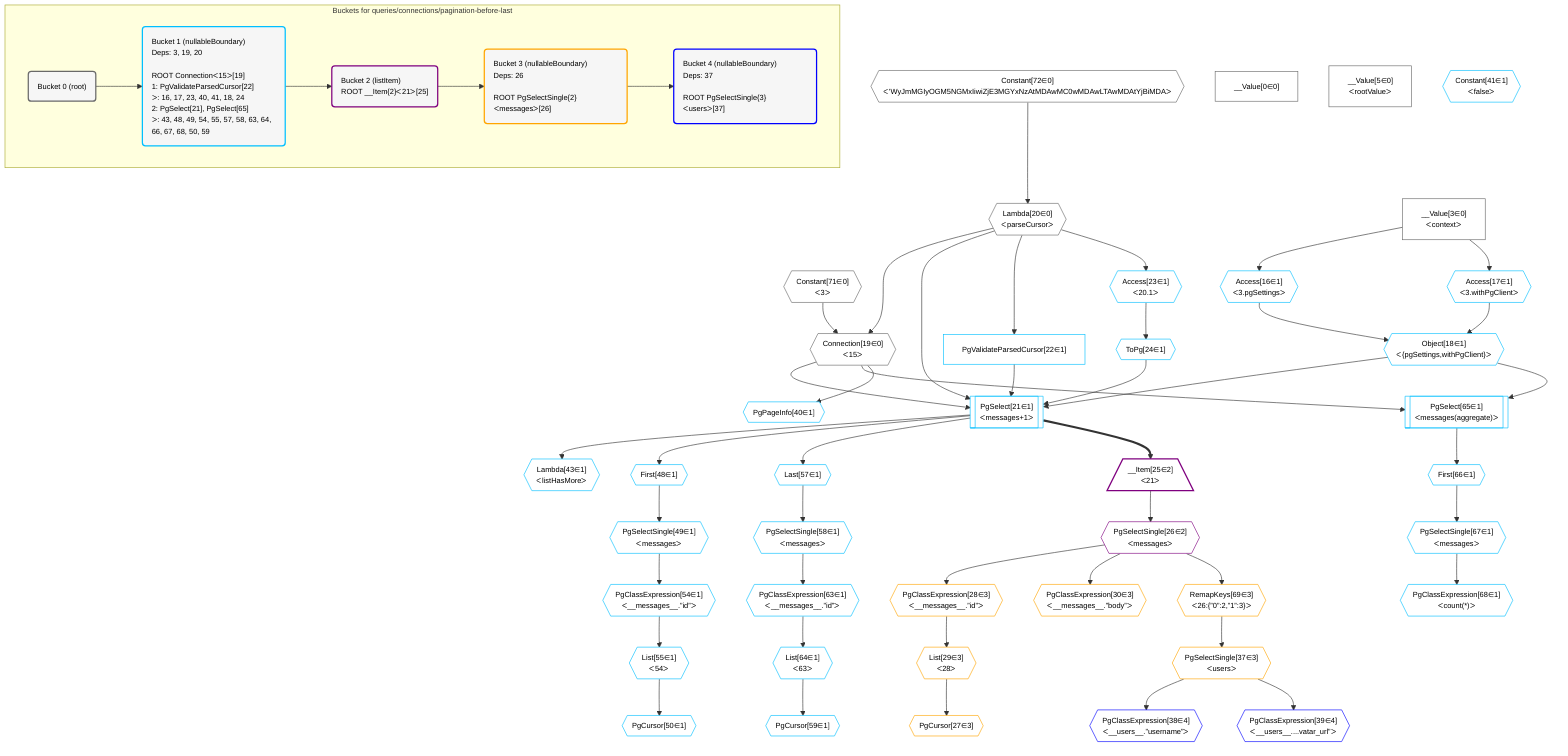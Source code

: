 %%{init: {'themeVariables': { 'fontSize': '12px'}}}%%
graph TD
    classDef path fill:#eee,stroke:#000,color:#000
    classDef plan fill:#fff,stroke-width:1px,color:#000
    classDef itemplan fill:#fff,stroke-width:2px,color:#000
    classDef unbatchedplan fill:#dff,stroke-width:1px,color:#000
    classDef sideeffectplan fill:#fcc,stroke-width:2px,color:#000
    classDef bucket fill:#f6f6f6,color:#000,stroke-width:2px,text-align:left


    %% plan dependencies
    Connection19{{"Connection[19∈0]<br />ᐸ15ᐳ"}}:::plan
    Constant71{{"Constant[71∈0]<br />ᐸ3ᐳ"}}:::plan
    Lambda20{{"Lambda[20∈0]<br />ᐸparseCursorᐳ"}}:::plan
    Constant71 & Lambda20 --> Connection19
    Constant72{{"Constant[72∈0]<br />ᐸ'WyJmMGIyOGM5NGMxIiwiZjE3MGYxNzAtMDAwMC0wMDAwLTAwMDAtYjBiMDAᐳ"}}:::plan
    Constant72 --> Lambda20
    __Value0["__Value[0∈0]"]:::plan
    __Value3["__Value[3∈0]<br />ᐸcontextᐳ"]:::plan
    __Value5["__Value[5∈0]<br />ᐸrootValueᐳ"]:::plan
    PgSelect21[["PgSelect[21∈1]<br />ᐸmessages+1ᐳ"]]:::plan
    Object18{{"Object[18∈1]<br />ᐸ{pgSettings,withPgClient}ᐳ"}}:::plan
    PgValidateParsedCursor22["PgValidateParsedCursor[22∈1]"]:::plan
    ToPg24{{"ToPg[24∈1]"}}:::plan
    Object18 & Connection19 & Lambda20 & PgValidateParsedCursor22 & ToPg24 --> PgSelect21
    Access16{{"Access[16∈1]<br />ᐸ3.pgSettingsᐳ"}}:::plan
    Access17{{"Access[17∈1]<br />ᐸ3.withPgClientᐳ"}}:::plan
    Access16 & Access17 --> Object18
    PgSelect65[["PgSelect[65∈1]<br />ᐸmessages(aggregate)ᐳ"]]:::plan
    Object18 & Connection19 --> PgSelect65
    __Value3 --> Access16
    __Value3 --> Access17
    Lambda20 --> PgValidateParsedCursor22
    Access23{{"Access[23∈1]<br />ᐸ20.1ᐳ"}}:::plan
    Lambda20 --> Access23
    Access23 --> ToPg24
    PgPageInfo40{{"PgPageInfo[40∈1]"}}:::plan
    Connection19 --> PgPageInfo40
    Lambda43{{"Lambda[43∈1]<br />ᐸlistHasMoreᐳ"}}:::plan
    PgSelect21 --> Lambda43
    First48{{"First[48∈1]"}}:::plan
    PgSelect21 --> First48
    PgSelectSingle49{{"PgSelectSingle[49∈1]<br />ᐸmessagesᐳ"}}:::plan
    First48 --> PgSelectSingle49
    PgClassExpression54{{"PgClassExpression[54∈1]<br />ᐸ__messages__.”id”ᐳ"}}:::plan
    PgSelectSingle49 --> PgClassExpression54
    List55{{"List[55∈1]<br />ᐸ54ᐳ"}}:::plan
    PgClassExpression54 --> List55
    PgCursor50{{"PgCursor[50∈1]"}}:::plan
    List55 --> PgCursor50
    Last57{{"Last[57∈1]"}}:::plan
    PgSelect21 --> Last57
    PgSelectSingle58{{"PgSelectSingle[58∈1]<br />ᐸmessagesᐳ"}}:::plan
    Last57 --> PgSelectSingle58
    PgClassExpression63{{"PgClassExpression[63∈1]<br />ᐸ__messages__.”id”ᐳ"}}:::plan
    PgSelectSingle58 --> PgClassExpression63
    List64{{"List[64∈1]<br />ᐸ63ᐳ"}}:::plan
    PgClassExpression63 --> List64
    PgCursor59{{"PgCursor[59∈1]"}}:::plan
    List64 --> PgCursor59
    First66{{"First[66∈1]"}}:::plan
    PgSelect65 --> First66
    PgSelectSingle67{{"PgSelectSingle[67∈1]<br />ᐸmessagesᐳ"}}:::plan
    First66 --> PgSelectSingle67
    PgClassExpression68{{"PgClassExpression[68∈1]<br />ᐸcount(*)ᐳ"}}:::plan
    PgSelectSingle67 --> PgClassExpression68
    Constant41{{"Constant[41∈1]<br />ᐸfalseᐳ"}}:::plan
    __Item25[/"__Item[25∈2]<br />ᐸ21ᐳ"\]:::itemplan
    PgSelect21 ==> __Item25
    PgSelectSingle26{{"PgSelectSingle[26∈2]<br />ᐸmessagesᐳ"}}:::plan
    __Item25 --> PgSelectSingle26
    PgClassExpression28{{"PgClassExpression[28∈3]<br />ᐸ__messages__.”id”ᐳ"}}:::plan
    PgSelectSingle26 --> PgClassExpression28
    List29{{"List[29∈3]<br />ᐸ28ᐳ"}}:::plan
    PgClassExpression28 --> List29
    PgCursor27{{"PgCursor[27∈3]"}}:::plan
    List29 --> PgCursor27
    PgClassExpression30{{"PgClassExpression[30∈3]<br />ᐸ__messages__.”body”ᐳ"}}:::plan
    PgSelectSingle26 --> PgClassExpression30
    RemapKeys69{{"RemapKeys[69∈3]<br />ᐸ26:{”0”:2,”1”:3}ᐳ"}}:::plan
    PgSelectSingle26 --> RemapKeys69
    PgSelectSingle37{{"PgSelectSingle[37∈3]<br />ᐸusersᐳ"}}:::plan
    RemapKeys69 --> PgSelectSingle37
    PgClassExpression38{{"PgClassExpression[38∈4]<br />ᐸ__users__.”username”ᐳ"}}:::plan
    PgSelectSingle37 --> PgClassExpression38
    PgClassExpression39{{"PgClassExpression[39∈4]<br />ᐸ__users__....vatar_url”ᐳ"}}:::plan
    PgSelectSingle37 --> PgClassExpression39

    %% define steps

    subgraph "Buckets for queries/connections/pagination-before-last"
    Bucket0("Bucket 0 (root)"):::bucket
    classDef bucket0 stroke:#696969
    class Bucket0,__Value0,__Value3,__Value5,Connection19,Lambda20,Constant71,Constant72 bucket0
    Bucket1("Bucket 1 (nullableBoundary)<br />Deps: 3, 19, 20<br /><br />ROOT Connectionᐸ15ᐳ[19]<br />1: PgValidateParsedCursor[22]<br />ᐳ: 16, 17, 23, 40, 41, 18, 24<br />2: PgSelect[21], PgSelect[65]<br />ᐳ: 43, 48, 49, 54, 55, 57, 58, 63, 64, 66, 67, 68, 50, 59"):::bucket
    classDef bucket1 stroke:#00bfff
    class Bucket1,Access16,Access17,Object18,PgSelect21,PgValidateParsedCursor22,Access23,ToPg24,PgPageInfo40,Constant41,Lambda43,First48,PgSelectSingle49,PgCursor50,PgClassExpression54,List55,Last57,PgSelectSingle58,PgCursor59,PgClassExpression63,List64,PgSelect65,First66,PgSelectSingle67,PgClassExpression68 bucket1
    Bucket2("Bucket 2 (listItem)<br />ROOT __Item{2}ᐸ21ᐳ[25]"):::bucket
    classDef bucket2 stroke:#7f007f
    class Bucket2,__Item25,PgSelectSingle26 bucket2
    Bucket3("Bucket 3 (nullableBoundary)<br />Deps: 26<br /><br />ROOT PgSelectSingle{2}ᐸmessagesᐳ[26]"):::bucket
    classDef bucket3 stroke:#ffa500
    class Bucket3,PgCursor27,PgClassExpression28,List29,PgClassExpression30,PgSelectSingle37,RemapKeys69 bucket3
    Bucket4("Bucket 4 (nullableBoundary)<br />Deps: 37<br /><br />ROOT PgSelectSingle{3}ᐸusersᐳ[37]"):::bucket
    classDef bucket4 stroke:#0000ff
    class Bucket4,PgClassExpression38,PgClassExpression39 bucket4
    Bucket0 --> Bucket1
    Bucket1 --> Bucket2
    Bucket2 --> Bucket3
    Bucket3 --> Bucket4
    end